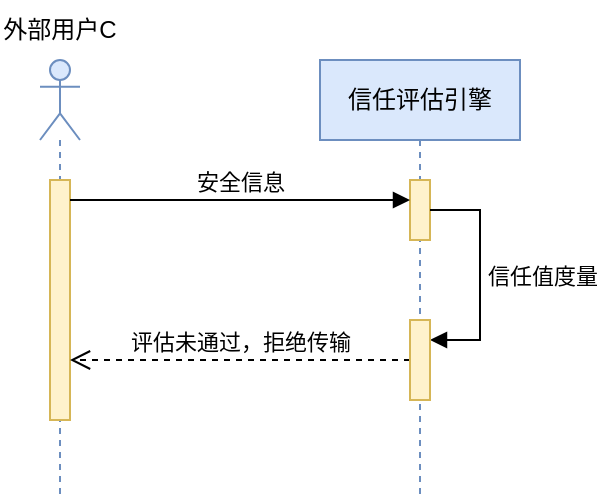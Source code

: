 <mxfile version="21.2.2" type="github">
  <diagram name="第 1 页" id="3eBXKePiJq8gjbgmjS2T">
    <mxGraphModel dx="1434" dy="788" grid="1" gridSize="10" guides="1" tooltips="1" connect="1" arrows="1" fold="1" page="1" pageScale="1" pageWidth="827" pageHeight="1169" math="0" shadow="0">
      <root>
        <mxCell id="0" />
        <mxCell id="1" parent="0" />
        <mxCell id="px6xa7a8LHfaIYHoma2a-3" value="" style="shape=umlLifeline;perimeter=lifelinePerimeter;whiteSpace=wrap;html=1;container=1;dropTarget=0;collapsible=0;recursiveResize=0;outlineConnect=0;portConstraint=eastwest;newEdgeStyle={&quot;edgeStyle&quot;:&quot;elbowEdgeStyle&quot;,&quot;elbow&quot;:&quot;vertical&quot;,&quot;curved&quot;:0,&quot;rounded&quot;:0};participant=umlActor;fillColor=#dae8fc;strokeColor=#6c8ebf;" vertex="1" parent="1">
          <mxGeometry x="100" y="140" width="20" height="220" as="geometry" />
        </mxCell>
        <mxCell id="px6xa7a8LHfaIYHoma2a-6" value="" style="html=1;points=[];perimeter=orthogonalPerimeter;outlineConnect=0;targetShapes=umlLifeline;portConstraint=eastwest;newEdgeStyle={&quot;edgeStyle&quot;:&quot;elbowEdgeStyle&quot;,&quot;elbow&quot;:&quot;vertical&quot;,&quot;curved&quot;:0,&quot;rounded&quot;:0};fillColor=#fff2cc;strokeColor=#d6b656;" vertex="1" parent="px6xa7a8LHfaIYHoma2a-3">
          <mxGeometry x="5" y="60" width="10" height="120" as="geometry" />
        </mxCell>
        <mxCell id="px6xa7a8LHfaIYHoma2a-4" value="外部用户C" style="text;html=1;strokeColor=none;fillColor=none;align=center;verticalAlign=middle;whiteSpace=wrap;rounded=0;" vertex="1" parent="1">
          <mxGeometry x="80" y="110" width="60" height="30" as="geometry" />
        </mxCell>
        <mxCell id="px6xa7a8LHfaIYHoma2a-5" value="信任评估引擎" style="shape=umlLifeline;perimeter=lifelinePerimeter;whiteSpace=wrap;html=1;container=1;dropTarget=0;collapsible=0;recursiveResize=0;outlineConnect=0;portConstraint=eastwest;newEdgeStyle={&quot;edgeStyle&quot;:&quot;elbowEdgeStyle&quot;,&quot;elbow&quot;:&quot;vertical&quot;,&quot;curved&quot;:0,&quot;rounded&quot;:0};fillColor=#dae8fc;strokeColor=#6c8ebf;" vertex="1" parent="1">
          <mxGeometry x="240" y="140" width="100" height="220" as="geometry" />
        </mxCell>
        <mxCell id="px6xa7a8LHfaIYHoma2a-7" value="" style="html=1;points=[];perimeter=orthogonalPerimeter;outlineConnect=0;targetShapes=umlLifeline;portConstraint=eastwest;newEdgeStyle={&quot;edgeStyle&quot;:&quot;elbowEdgeStyle&quot;,&quot;elbow&quot;:&quot;vertical&quot;,&quot;curved&quot;:0,&quot;rounded&quot;:0};fillColor=#fff2cc;strokeColor=#d6b656;" vertex="1" parent="px6xa7a8LHfaIYHoma2a-5">
          <mxGeometry x="45" y="60" width="10" height="30" as="geometry" />
        </mxCell>
        <mxCell id="px6xa7a8LHfaIYHoma2a-8" value="安全信息" style="html=1;verticalAlign=bottom;endArrow=block;edgeStyle=elbowEdgeStyle;elbow=vertical;curved=0;rounded=0;" edge="1" parent="1" source="px6xa7a8LHfaIYHoma2a-6" target="px6xa7a8LHfaIYHoma2a-7">
          <mxGeometry width="80" relative="1" as="geometry">
            <mxPoint x="120" y="210" as="sourcePoint" />
            <mxPoint x="200" y="210" as="targetPoint" />
            <Array as="points">
              <mxPoint x="160" y="210" />
            </Array>
          </mxGeometry>
        </mxCell>
        <mxCell id="px6xa7a8LHfaIYHoma2a-9" value="评估未通过，拒绝传输" style="html=1;verticalAlign=bottom;endArrow=open;dashed=1;endSize=8;edgeStyle=elbowEdgeStyle;elbow=vertical;curved=0;rounded=0;" edge="1" parent="1" source="px6xa7a8LHfaIYHoma2a-12" target="px6xa7a8LHfaIYHoma2a-6">
          <mxGeometry relative="1" as="geometry">
            <mxPoint x="280" y="250" as="sourcePoint" />
            <mxPoint x="120" y="250" as="targetPoint" />
            <Array as="points">
              <mxPoint x="250" y="290" />
              <mxPoint x="230" y="250" />
            </Array>
          </mxGeometry>
        </mxCell>
        <mxCell id="px6xa7a8LHfaIYHoma2a-13" value="信任值度量" style="html=1;align=left;spacingLeft=2;endArrow=block;rounded=0;edgeStyle=orthogonalEdgeStyle;curved=0;rounded=0;" edge="1" target="px6xa7a8LHfaIYHoma2a-12" parent="1" source="px6xa7a8LHfaIYHoma2a-7">
          <mxGeometry relative="1" as="geometry">
            <mxPoint x="350" y="210" as="sourcePoint" />
            <Array as="points">
              <mxPoint x="320" y="215" />
              <mxPoint x="320" y="280" />
            </Array>
          </mxGeometry>
        </mxCell>
        <mxCell id="px6xa7a8LHfaIYHoma2a-12" value="" style="html=1;points=[];perimeter=orthogonalPerimeter;outlineConnect=0;targetShapes=umlLifeline;portConstraint=eastwest;newEdgeStyle={&quot;edgeStyle&quot;:&quot;elbowEdgeStyle&quot;,&quot;elbow&quot;:&quot;vertical&quot;,&quot;curved&quot;:0,&quot;rounded&quot;:0};fillColor=#fff2cc;strokeColor=#d6b656;" vertex="1" parent="1">
          <mxGeometry x="285" y="270" width="10" height="40" as="geometry" />
        </mxCell>
      </root>
    </mxGraphModel>
  </diagram>
</mxfile>

